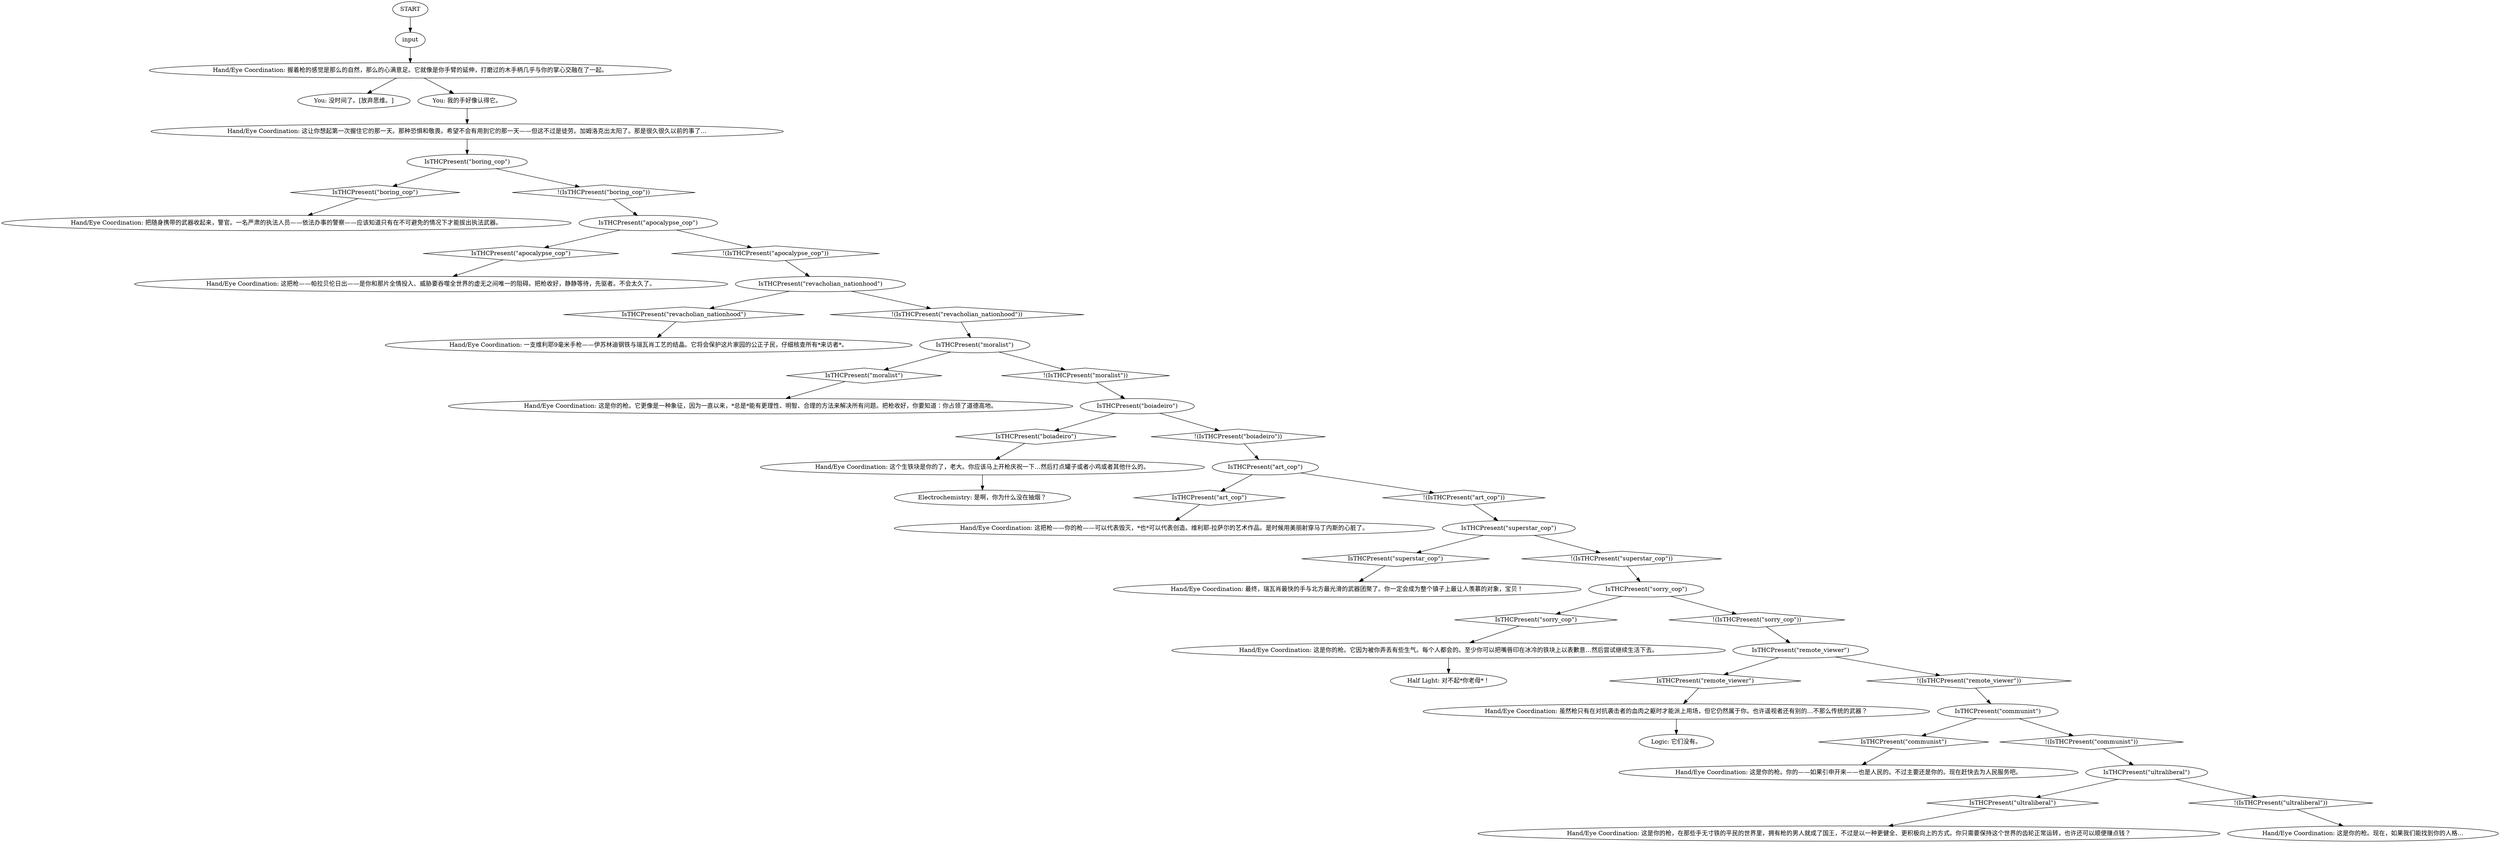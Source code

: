 # BOARDWALK ORB / wielding your gun
# This is what it feels to equip your gun after such a long time.
# ==================================================
digraph G {
	  0 [label="START"];
	  1 [label="input"];
	  2 [label="Half Light: 对不起*你老母*！"];
	  3 [label="IsTHCPresent(\"revacholian_nationhood\")"];
	  4 [label="IsTHCPresent(\"revacholian_nationhood\")", shape=diamond];
	  5 [label="!(IsTHCPresent(\"revacholian_nationhood\"))", shape=diamond];
	  6 [label="Hand/Eye Coordination: 最终，瑞瓦肖最快的手与北方最光滑的武器团聚了。你一定会成为整个镇子上最让人羡慕的对象，宝贝！"];
	  7 [label="IsTHCPresent(\"moralist\")"];
	  8 [label="IsTHCPresent(\"moralist\")", shape=diamond];
	  9 [label="!(IsTHCPresent(\"moralist\"))", shape=diamond];
	  11 [label="Hand/Eye Coordination: 这是你的枪。现在，如果我们能找到你的人格…"];
	  12 [label="IsTHCPresent(\"superstar_cop\")"];
	  13 [label="IsTHCPresent(\"superstar_cop\")", shape=diamond];
	  14 [label="!(IsTHCPresent(\"superstar_cop\"))", shape=diamond];
	  15 [label="IsTHCPresent(\"communist\")"];
	  16 [label="IsTHCPresent(\"communist\")", shape=diamond];
	  17 [label="!(IsTHCPresent(\"communist\"))", shape=diamond];
	  18 [label="IsTHCPresent(\"remote_viewer\")"];
	  19 [label="IsTHCPresent(\"remote_viewer\")", shape=diamond];
	  20 [label="!(IsTHCPresent(\"remote_viewer\"))", shape=diamond];
	  21 [label="Logic: 它们没有。"];
	  22 [label="IsTHCPresent(\"apocalypse_cop\")"];
	  23 [label="IsTHCPresent(\"apocalypse_cop\")", shape=diamond];
	  24 [label="!(IsTHCPresent(\"apocalypse_cop\"))", shape=diamond];
	  25 [label="IsTHCPresent(\"art_cop\")"];
	  26 [label="IsTHCPresent(\"art_cop\")", shape=diamond];
	  27 [label="!(IsTHCPresent(\"art_cop\"))", shape=diamond];
	  28 [label="IsTHCPresent(\"boiadeiro\")"];
	  29 [label="IsTHCPresent(\"boiadeiro\")", shape=diamond];
	  30 [label="!(IsTHCPresent(\"boiadeiro\"))", shape=diamond];
	  31 [label="Hand/Eye Coordination: 这是你的枪，在那些手无寸铁的平民的世界里，拥有枪的男人就成了国王，不过是以一种更健全、更积极向上的方式。你只需要保持这个世界的齿轮正常运转，也许还可以顺便赚点钱？"];
	  32 [label="IsTHCPresent(\"boring_cop\")"];
	  33 [label="IsTHCPresent(\"boring_cop\")", shape=diamond];
	  34 [label="!(IsTHCPresent(\"boring_cop\"))", shape=diamond];
	  35 [label="IsTHCPresent(\"sorry_cop\")"];
	  36 [label="IsTHCPresent(\"sorry_cop\")", shape=diamond];
	  37 [label="!(IsTHCPresent(\"sorry_cop\"))", shape=diamond];
	  38 [label="Hand/Eye Coordination: 握着枪的感觉是那么的自然，那么的心满意足。它就像是你手臂的延伸，打磨过的木手柄几乎与你的掌心交融在了一起。"];
	  39 [label="Hand/Eye Coordination: 这是你的枪。你的——如果引申开来——也是人民的。不过主要还是你的。现在赶快去为人民服务吧。"];
	  40 [label="Hand/Eye Coordination: 把随身携带的武器收起来，警官。一名严肃的执法人员——依法办事的警察——应该知道只有在不可避免的情况下才能拔出执法武器。"];
	  41 [label="Hand/Eye Coordination: 一支维利耶9毫米手枪——伊苏林迪钢铁与瑞瓦肖工艺的结晶。它将会保护这片家园的公正子民，仔细核查所有*来访者*。"];
	  42 [label="Hand/Eye Coordination: 这是你的枪。它更像是一种象征，因为一直以来，*总是*能有更理性、明智、合理的方法来解决所有问题。把枪收好，你要知道：你占领了道德高地。"];
	  43 [label="IsTHCPresent(\"ultraliberal\")"];
	  44 [label="IsTHCPresent(\"ultraliberal\")", shape=diamond];
	  45 [label="!(IsTHCPresent(\"ultraliberal\"))", shape=diamond];
	  46 [label="Hand/Eye Coordination: 这让你想起第一次握住它的那一天。那种恐惧和敬畏。希望不会有用到它的那一天——但这不过是徒劳。加姆洛克出太阳了。那是很久很久以前的事了…"];
	  47 [label="Hand/Eye Coordination: 这个生铁块是你的了，老大。你应该马上开枪庆祝一下…然后打点罐子或者小鸡或者其他什么的。"];
	  48 [label="Hand/Eye Coordination: 这把枪——帕拉贝伦日出——是你和那片全情投入、威胁要吞噬全世界的虚无之间唯一的阻碍。把枪收好，静静等待，先驱者。不会太久了。"];
	  49 [label="You: 没时间了。[放弃思维。]"];
	  50 [label="Hand/Eye Coordination: 这把枪——你的枪——可以代表毁灭，*也*可以代表创造。维利耶-拉萨尔的艺术作品。是时候用美丽射穿马丁内斯的心脏了。"];
	  51 [label="Hand/Eye Coordination: 这是你的枪。它因为被你弄丢有些生气。每个人都会的。至少你可以把嘴唇印在冰冷的铁块上以表歉意…然后尝试继续生活下去。"];
	  52 [label="Hand/Eye Coordination: 虽然枪只有在对抗袭击者的血肉之躯时才能派上用场，但它仍然属于你。也许遥视者还有别的…不那么传统的武器？"];
	  53 [label="Electrochemistry: 是啊，你为什么没在抽烟？"];
	  54 [label="You: 我的手好像认得它。"];
	  0 -> 1
	  1 -> 38
	  3 -> 4
	  3 -> 5
	  4 -> 41
	  5 -> 7
	  7 -> 8
	  7 -> 9
	  8 -> 42
	  9 -> 28
	  12 -> 13
	  12 -> 14
	  13 -> 6
	  14 -> 35
	  15 -> 16
	  15 -> 17
	  16 -> 39
	  17 -> 43
	  18 -> 19
	  18 -> 20
	  19 -> 52
	  20 -> 15
	  22 -> 24
	  22 -> 23
	  23 -> 48
	  24 -> 3
	  25 -> 26
	  25 -> 27
	  26 -> 50
	  27 -> 12
	  28 -> 29
	  28 -> 30
	  29 -> 47
	  30 -> 25
	  32 -> 33
	  32 -> 34
	  33 -> 40
	  34 -> 22
	  35 -> 36
	  35 -> 37
	  36 -> 51
	  37 -> 18
	  38 -> 49
	  38 -> 54
	  43 -> 44
	  43 -> 45
	  44 -> 31
	  45 -> 11
	  46 -> 32
	  47 -> 53
	  51 -> 2
	  52 -> 21
	  54 -> 46
}

